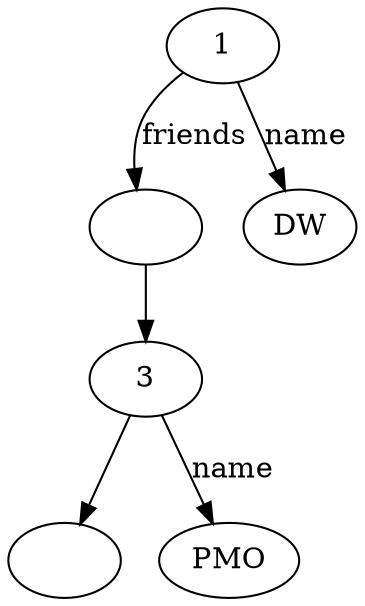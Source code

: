 digraph facebook_start_fewer_roots {
    friends_of_1 [label=""];
    friends_of_3 [label=""];
    { graph [rank=min]; 1; }
    1 -> DW [label=name];
    1 -> friends_of_1 [label=friends];
    friends_of_1 -> 3;
    3 -> PMO [label=name];
    3 -> friends_of_3;
}
